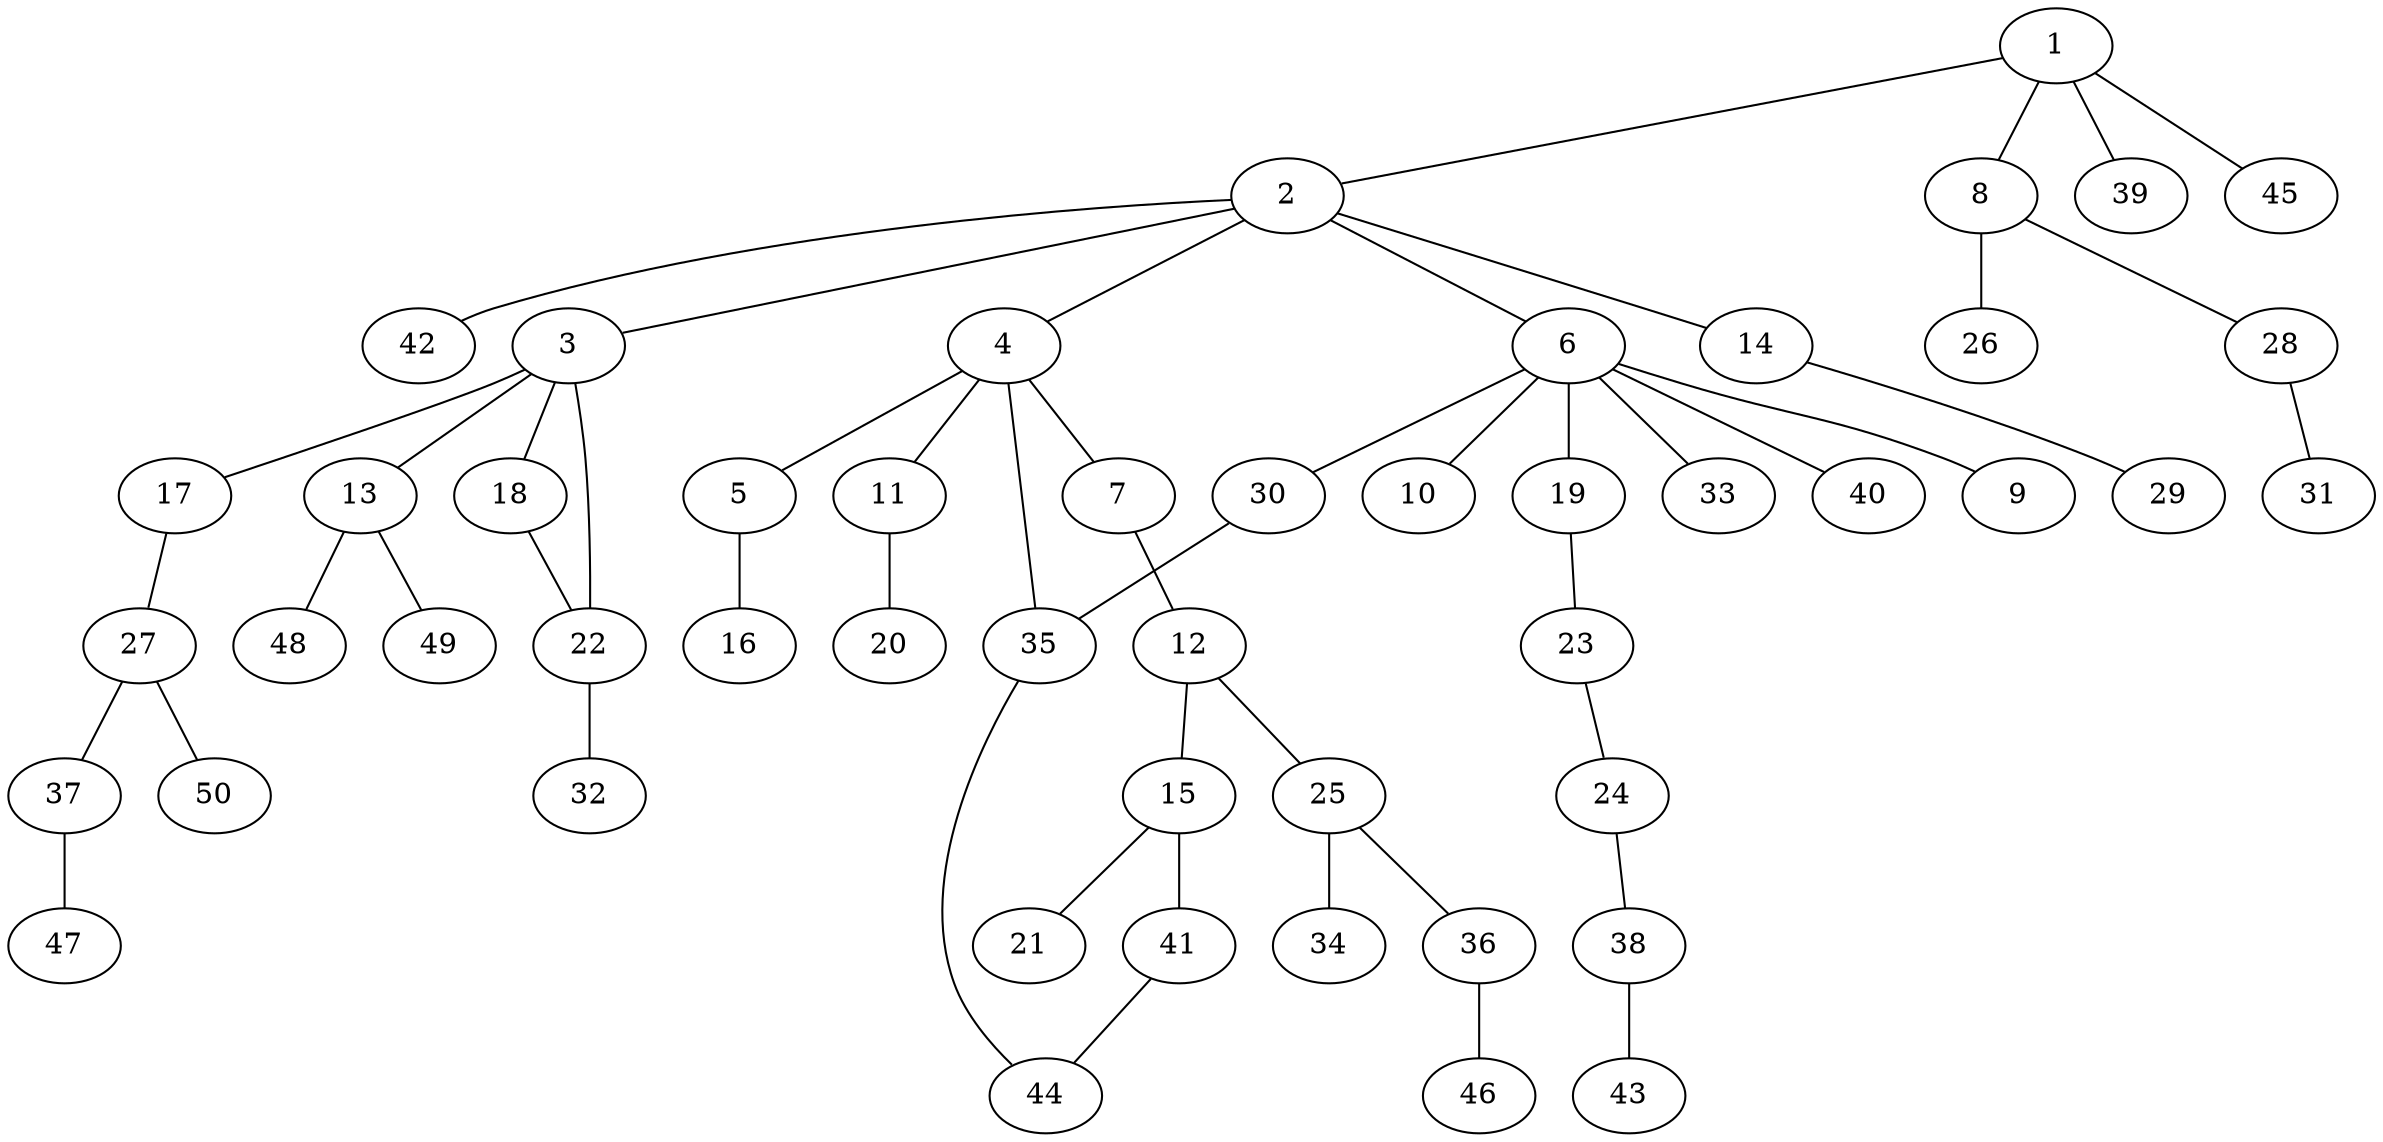 graph graphname {1--2
1--8
1--39
1--45
2--3
2--4
2--6
2--14
2--42
3--13
3--17
3--18
3--22
4--5
4--7
4--11
4--35
5--16
6--9
6--10
6--19
6--30
6--33
6--40
7--12
8--26
8--28
11--20
12--15
12--25
13--48
13--49
14--29
15--21
15--41
17--27
18--22
19--23
22--32
23--24
24--38
25--34
25--36
27--37
27--50
28--31
30--35
35--44
36--46
37--47
38--43
41--44
}